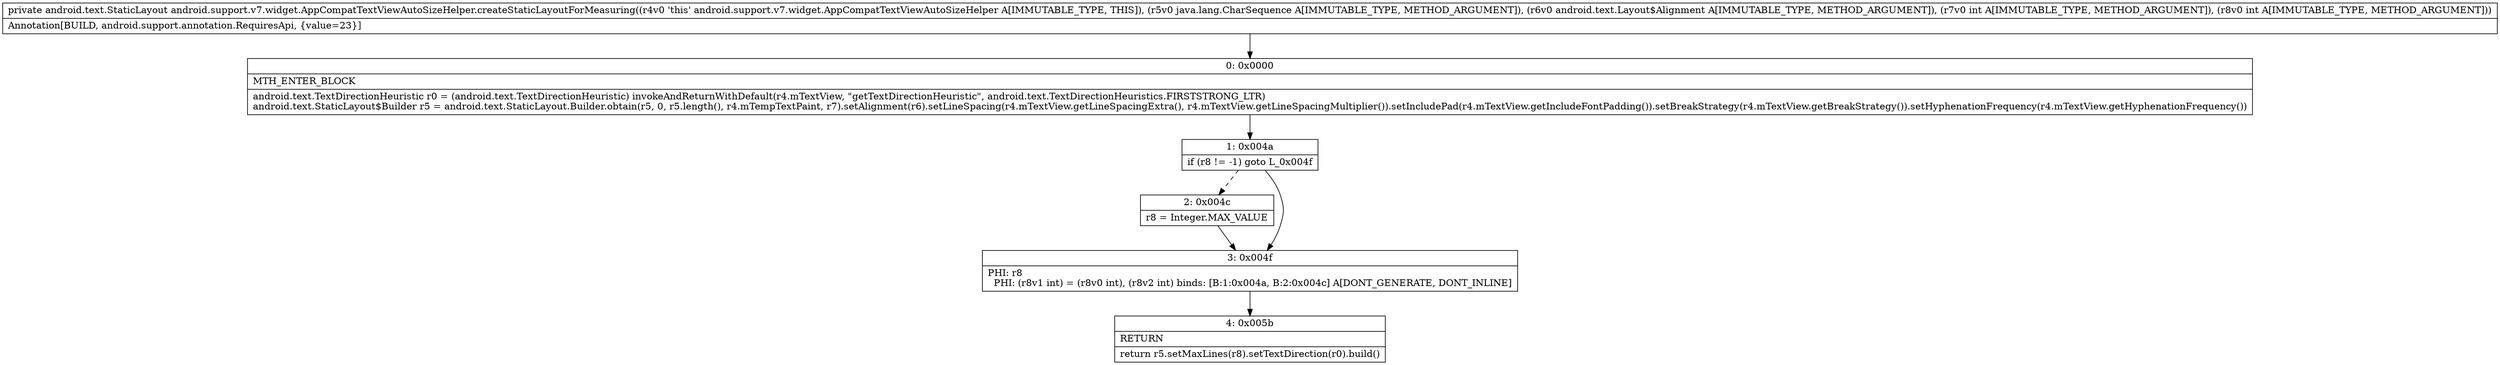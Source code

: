 digraph "CFG forandroid.support.v7.widget.AppCompatTextViewAutoSizeHelper.createStaticLayoutForMeasuring(Ljava\/lang\/CharSequence;Landroid\/text\/Layout$Alignment;II)Landroid\/text\/StaticLayout;" {
Node_0 [shape=record,label="{0\:\ 0x0000|MTH_ENTER_BLOCK\l|android.text.TextDirectionHeuristic r0 = (android.text.TextDirectionHeuristic) invokeAndReturnWithDefault(r4.mTextView, \"getTextDirectionHeuristic\", android.text.TextDirectionHeuristics.FIRSTSTRONG_LTR)\landroid.text.StaticLayout$Builder r5 = android.text.StaticLayout.Builder.obtain(r5, 0, r5.length(), r4.mTempTextPaint, r7).setAlignment(r6).setLineSpacing(r4.mTextView.getLineSpacingExtra(), r4.mTextView.getLineSpacingMultiplier()).setIncludePad(r4.mTextView.getIncludeFontPadding()).setBreakStrategy(r4.mTextView.getBreakStrategy()).setHyphenationFrequency(r4.mTextView.getHyphenationFrequency())\l}"];
Node_1 [shape=record,label="{1\:\ 0x004a|if (r8 != \-1) goto L_0x004f\l}"];
Node_2 [shape=record,label="{2\:\ 0x004c|r8 = Integer.MAX_VALUE\l}"];
Node_3 [shape=record,label="{3\:\ 0x004f|PHI: r8 \l  PHI: (r8v1 int) = (r8v0 int), (r8v2 int) binds: [B:1:0x004a, B:2:0x004c] A[DONT_GENERATE, DONT_INLINE]\l}"];
Node_4 [shape=record,label="{4\:\ 0x005b|RETURN\l|return r5.setMaxLines(r8).setTextDirection(r0).build()\l}"];
MethodNode[shape=record,label="{private android.text.StaticLayout android.support.v7.widget.AppCompatTextViewAutoSizeHelper.createStaticLayoutForMeasuring((r4v0 'this' android.support.v7.widget.AppCompatTextViewAutoSizeHelper A[IMMUTABLE_TYPE, THIS]), (r5v0 java.lang.CharSequence A[IMMUTABLE_TYPE, METHOD_ARGUMENT]), (r6v0 android.text.Layout$Alignment A[IMMUTABLE_TYPE, METHOD_ARGUMENT]), (r7v0 int A[IMMUTABLE_TYPE, METHOD_ARGUMENT]), (r8v0 int A[IMMUTABLE_TYPE, METHOD_ARGUMENT]))  | Annotation[BUILD, android.support.annotation.RequiresApi, \{value=23\}]\l}"];
MethodNode -> Node_0;
Node_0 -> Node_1;
Node_1 -> Node_2[style=dashed];
Node_1 -> Node_3;
Node_2 -> Node_3;
Node_3 -> Node_4;
}

